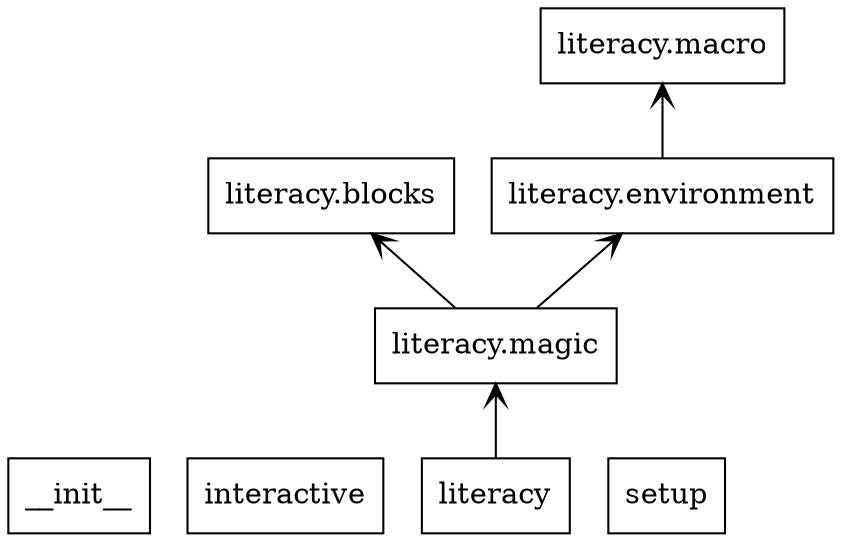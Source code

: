 digraph "packages_literacy" {
charset="utf-8"
rankdir=BT
"0" [label="__init__", shape="box"];
"1" [label="interactive", shape="box"];
"2" [label="literacy", shape="box"];
"3" [label="literacy.blocks", shape="box"];
"4" [label="literacy.environment", shape="box"];
"5" [label="literacy.macro", shape="box"];
"6" [label="literacy.magic", shape="box"];
"7" [label="setup", shape="box"];
"2" -> "6" [arrowhead="open", arrowtail="none"];
"4" -> "5" [arrowhead="open", arrowtail="none"];
"6" -> "3" [arrowhead="open", arrowtail="none"];
"6" -> "4" [arrowhead="open", arrowtail="none"];
}
